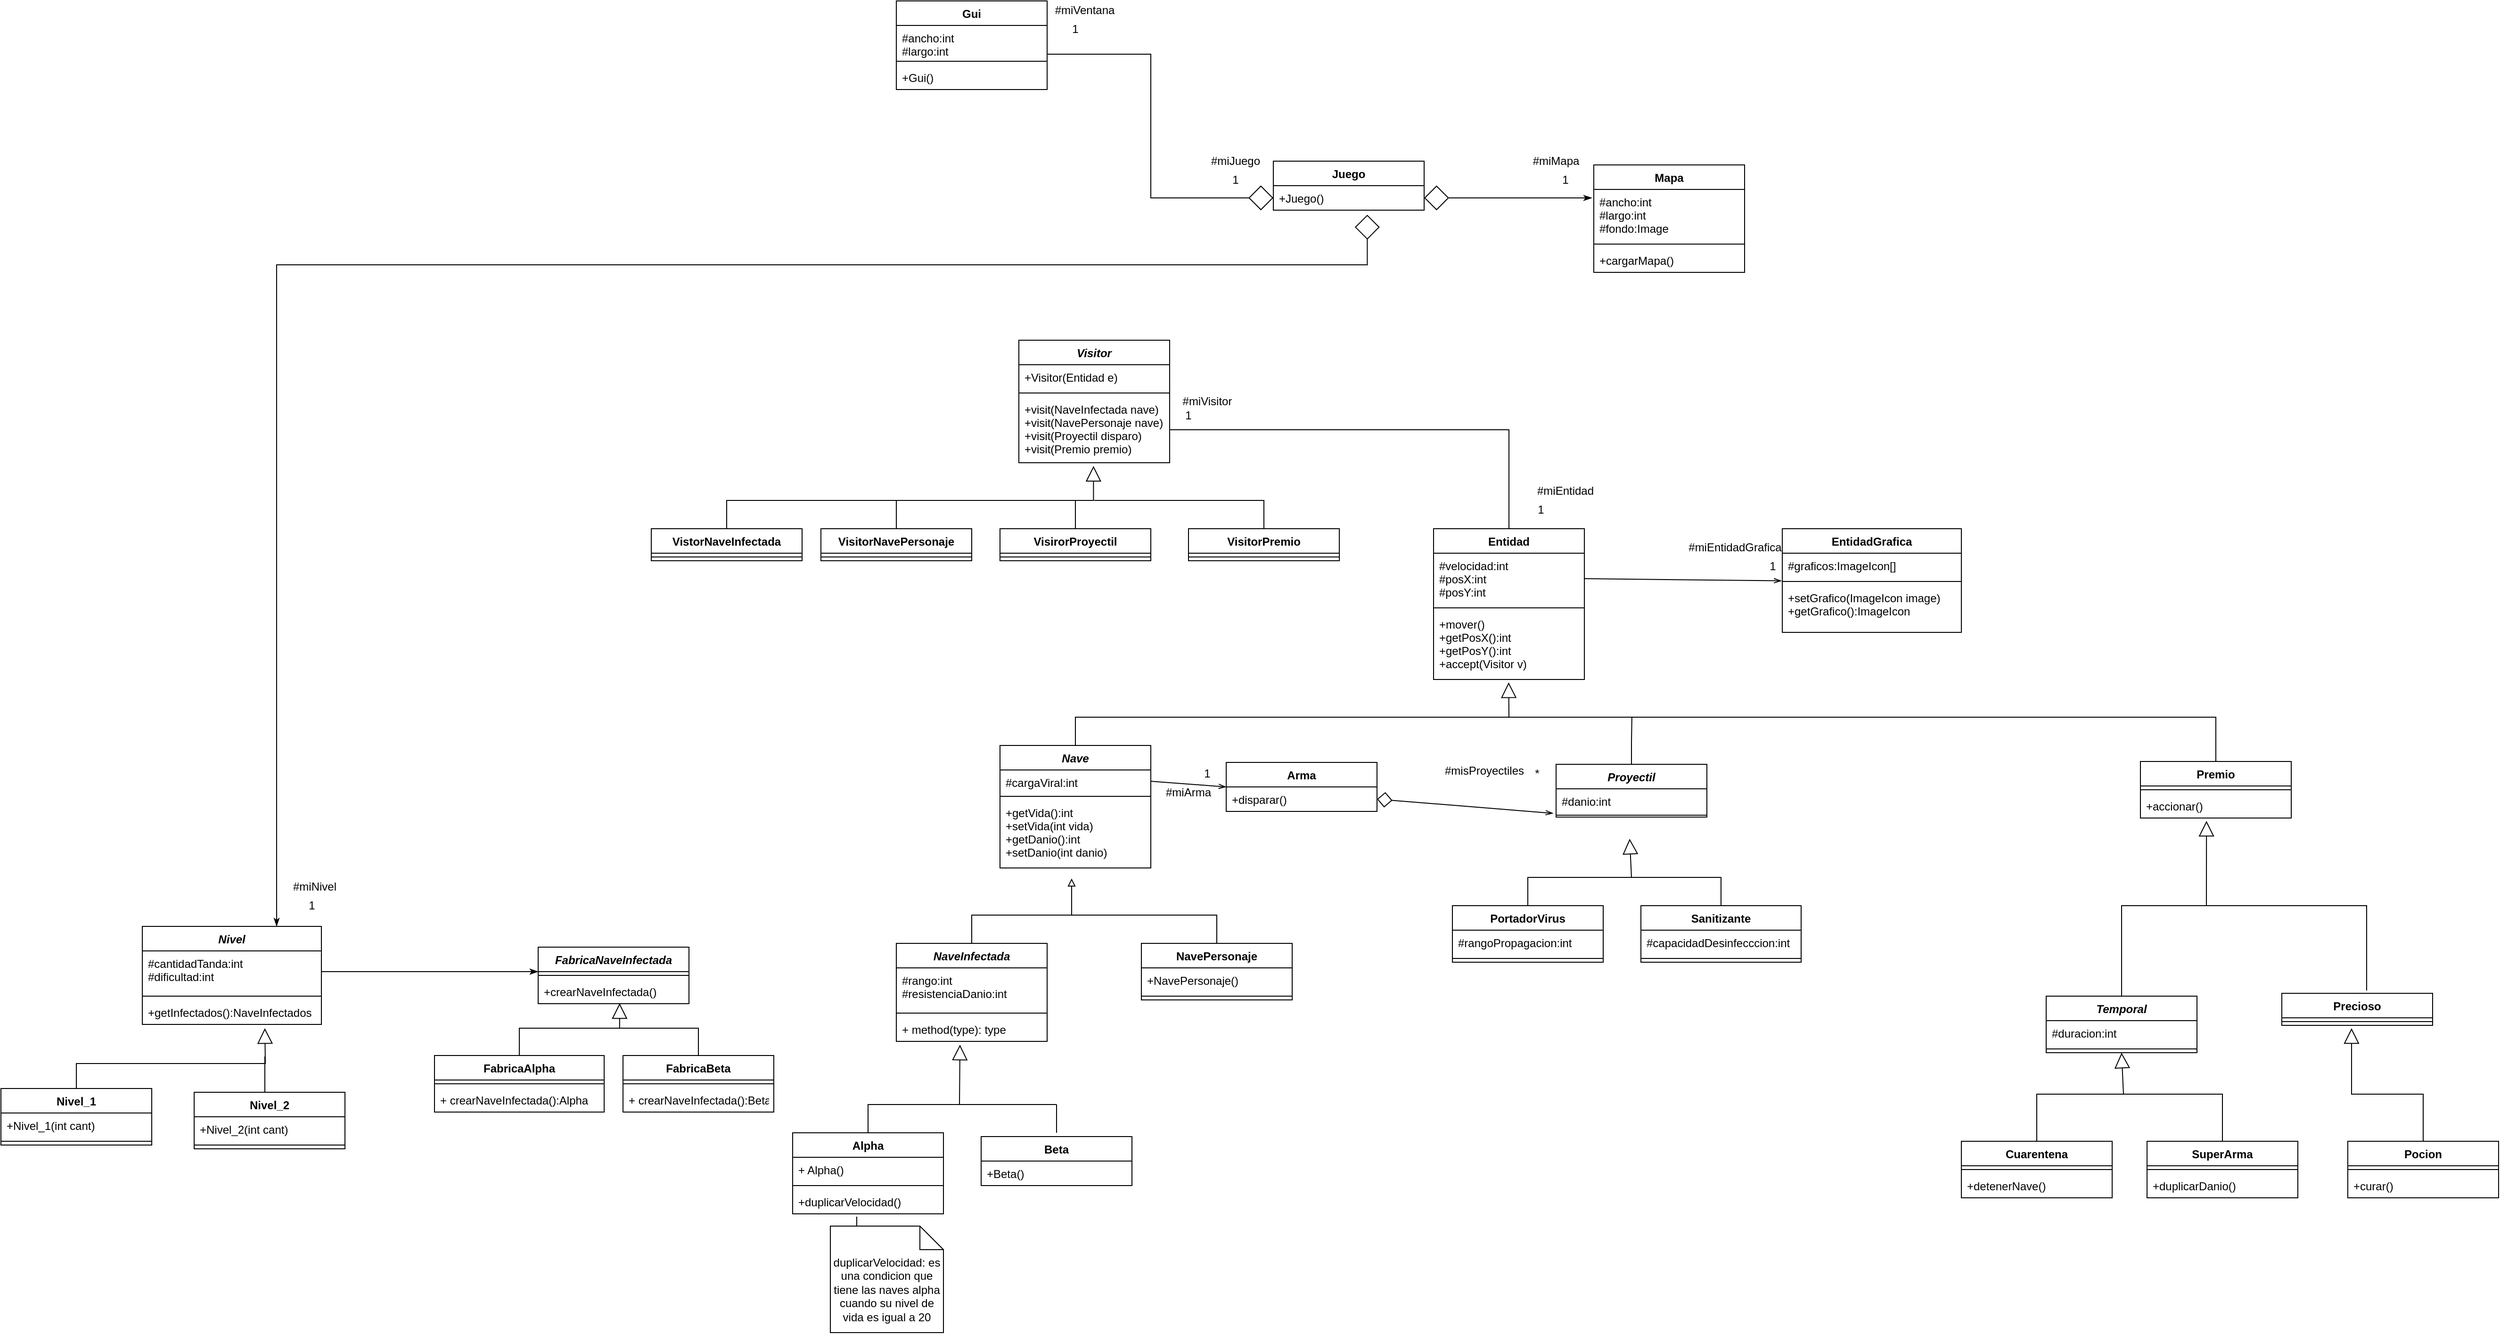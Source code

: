 <mxfile version="13.9.2" type="device"><diagram id="C5RBs43oDa-KdzZeNtuy" name="Page-1"><mxGraphModel dx="2791" dy="1829" grid="1" gridSize="10" guides="1" tooltips="1" connect="1" arrows="1" fold="1" page="1" pageScale="1" pageWidth="827" pageHeight="1169" math="0" shadow="0"><root><mxCell id="WIyWlLk6GJQsqaUBKTNV-0"/><mxCell id="WIyWlLk6GJQsqaUBKTNV-1" parent="WIyWlLk6GJQsqaUBKTNV-0"/><mxCell id="vrZAYbkZ-h7YE_ZRuM2D-54" style="edgeStyle=none;rounded=0;orthogonalLoop=1;jettySize=auto;html=1;exitX=0.5;exitY=0;exitDx=0;exitDy=0;entryX=0.422;entryY=1.135;entryDx=0;entryDy=0;entryPerimeter=0;startArrow=none;startFill=0;endArrow=block;endFill=0;endSize=14;" parent="WIyWlLk6GJQsqaUBKTNV-1" source="vrZAYbkZ-h7YE_ZRuM2D-0" target="vrZAYbkZ-h7YE_ZRuM2D-19" edge="1"><mxGeometry relative="1" as="geometry"><mxPoint x="-124" y="517.002" as="targetPoint"/><Array as="points"><mxPoint x="-220" y="531"/><mxPoint x="-20" y="531"/><mxPoint x="-123" y="531"/></Array></mxGeometry></mxCell><mxCell id="vrZAYbkZ-h7YE_ZRuM2D-0" value="Alpha" style="swimlane;fontStyle=1;align=center;verticalAlign=top;childLayout=stackLayout;horizontal=1;startSize=26;horizontalStack=0;resizeParent=1;resizeParentMax=0;resizeLast=0;collapsible=1;marginBottom=0;" parent="WIyWlLk6GJQsqaUBKTNV-1" vertex="1"><mxGeometry x="-300" y="561" width="160" height="86" as="geometry"/></mxCell><mxCell id="-q3Nb7MG7wlZvP0WR283-77" value="+ Alpha()" style="text;strokeColor=none;fillColor=none;align=left;verticalAlign=top;spacingLeft=4;spacingRight=4;overflow=hidden;rotatable=0;points=[[0,0.5],[1,0.5]];portConstraint=eastwest;" vertex="1" parent="vrZAYbkZ-h7YE_ZRuM2D-0"><mxGeometry y="26" width="160" height="26" as="geometry"/></mxCell><mxCell id="-q3Nb7MG7wlZvP0WR283-78" value="" style="line;strokeWidth=1;fillColor=none;align=left;verticalAlign=middle;spacingTop=-1;spacingLeft=3;spacingRight=3;rotatable=0;labelPosition=right;points=[];portConstraint=eastwest;" vertex="1" parent="vrZAYbkZ-h7YE_ZRuM2D-0"><mxGeometry y="52" width="160" height="8" as="geometry"/></mxCell><mxCell id="vrZAYbkZ-h7YE_ZRuM2D-3" value="+duplicarVelocidad()" style="text;strokeColor=none;fillColor=none;align=left;verticalAlign=top;spacingLeft=4;spacingRight=4;overflow=hidden;rotatable=0;points=[[0,0.5],[1,0.5]];portConstraint=eastwest;" parent="vrZAYbkZ-h7YE_ZRuM2D-0" vertex="1"><mxGeometry y="60" width="160" height="26" as="geometry"/></mxCell><mxCell id="vrZAYbkZ-h7YE_ZRuM2D-55" style="edgeStyle=none;rounded=0;orthogonalLoop=1;jettySize=auto;html=1;exitX=0.5;exitY=0;exitDx=0;exitDy=0;startArrow=none;startFill=0;endArrow=none;endFill=0;" parent="WIyWlLk6GJQsqaUBKTNV-1" edge="1"><mxGeometry relative="1" as="geometry"><mxPoint x="-20" y="531" as="targetPoint"/><mxPoint x="-20" y="561" as="sourcePoint"/></mxGeometry></mxCell><mxCell id="vrZAYbkZ-h7YE_ZRuM2D-4" value="Beta" style="swimlane;fontStyle=1;align=center;verticalAlign=top;childLayout=stackLayout;horizontal=1;startSize=26;horizontalStack=0;resizeParent=1;resizeParentMax=0;resizeLast=0;collapsible=1;marginBottom=0;" parent="WIyWlLk6GJQsqaUBKTNV-1" vertex="1"><mxGeometry x="-100" y="565.01" width="160" height="52" as="geometry"/></mxCell><mxCell id="-q3Nb7MG7wlZvP0WR283-89" value="+Beta()" style="text;strokeColor=none;fillColor=none;align=left;verticalAlign=top;spacingLeft=4;spacingRight=4;overflow=hidden;rotatable=0;points=[[0,0.5],[1,0.5]];portConstraint=eastwest;" vertex="1" parent="vrZAYbkZ-h7YE_ZRuM2D-4"><mxGeometry y="26" width="160" height="26" as="geometry"/></mxCell><mxCell id="vrZAYbkZ-h7YE_ZRuM2D-8" value="Entidad" style="swimlane;fontStyle=1;align=center;verticalAlign=top;childLayout=stackLayout;horizontal=1;startSize=26;horizontalStack=0;resizeParent=1;resizeParentMax=0;resizeLast=0;collapsible=1;marginBottom=0;" parent="WIyWlLk6GJQsqaUBKTNV-1" vertex="1"><mxGeometry x="380" y="-80" width="160" height="160" as="geometry"/></mxCell><mxCell id="vrZAYbkZ-h7YE_ZRuM2D-9" value="#velocidad:int&#10;#posX:int&#10;#posY:int" style="text;strokeColor=none;fillColor=none;align=left;verticalAlign=top;spacingLeft=4;spacingRight=4;overflow=hidden;rotatable=0;points=[[0,0.5],[1,0.5]];portConstraint=eastwest;" parent="vrZAYbkZ-h7YE_ZRuM2D-8" vertex="1"><mxGeometry y="26" width="160" height="54" as="geometry"/></mxCell><mxCell id="vrZAYbkZ-h7YE_ZRuM2D-10" value="" style="line;strokeWidth=1;fillColor=none;align=left;verticalAlign=middle;spacingTop=-1;spacingLeft=3;spacingRight=3;rotatable=0;labelPosition=right;points=[];portConstraint=eastwest;" parent="vrZAYbkZ-h7YE_ZRuM2D-8" vertex="1"><mxGeometry y="80" width="160" height="8" as="geometry"/></mxCell><mxCell id="vrZAYbkZ-h7YE_ZRuM2D-11" value="+mover()&#10;+getPosX():int&#10;+getPosY():int&#10;+accept(Visitor v)" style="text;strokeColor=none;fillColor=none;align=left;verticalAlign=top;spacingLeft=4;spacingRight=4;overflow=hidden;rotatable=0;points=[[0,0.5],[1,0.5]];portConstraint=eastwest;" parent="vrZAYbkZ-h7YE_ZRuM2D-8" vertex="1"><mxGeometry y="88" width="160" height="72" as="geometry"/></mxCell><mxCell id="vrZAYbkZ-h7YE_ZRuM2D-53" style="edgeStyle=none;rounded=0;orthogonalLoop=1;jettySize=auto;html=1;exitX=0.5;exitY=0;exitDx=0;exitDy=0;startArrow=none;startFill=0;endArrow=none;endFill=0;" parent="WIyWlLk6GJQsqaUBKTNV-1" source="vrZAYbkZ-h7YE_ZRuM2D-12" edge="1"><mxGeometry relative="1" as="geometry"><mxPoint x="-10" y="330" as="targetPoint"/><Array as="points"><mxPoint x="150" y="330"/></Array></mxGeometry></mxCell><mxCell id="vrZAYbkZ-h7YE_ZRuM2D-12" value="NavePersonaje" style="swimlane;fontStyle=1;align=center;verticalAlign=top;childLayout=stackLayout;horizontal=1;startSize=26;horizontalStack=0;resizeParent=1;resizeParentMax=0;resizeLast=0;collapsible=1;marginBottom=0;" parent="WIyWlLk6GJQsqaUBKTNV-1" vertex="1"><mxGeometry x="70" y="360" width="160" height="60" as="geometry"/></mxCell><mxCell id="vrZAYbkZ-h7YE_ZRuM2D-13" value="+NavePersonaje()" style="text;strokeColor=none;fillColor=none;align=left;verticalAlign=top;spacingLeft=4;spacingRight=4;overflow=hidden;rotatable=0;points=[[0,0.5],[1,0.5]];portConstraint=eastwest;" parent="vrZAYbkZ-h7YE_ZRuM2D-12" vertex="1"><mxGeometry y="26" width="160" height="26" as="geometry"/></mxCell><mxCell id="vrZAYbkZ-h7YE_ZRuM2D-14" value="" style="line;strokeWidth=1;fillColor=none;align=left;verticalAlign=middle;spacingTop=-1;spacingLeft=3;spacingRight=3;rotatable=0;labelPosition=right;points=[];portConstraint=eastwest;" parent="vrZAYbkZ-h7YE_ZRuM2D-12" vertex="1"><mxGeometry y="52" width="160" height="8" as="geometry"/></mxCell><mxCell id="vrZAYbkZ-h7YE_ZRuM2D-52" style="edgeStyle=none;rounded=0;orthogonalLoop=1;jettySize=auto;html=1;exitX=0.5;exitY=0;exitDx=0;exitDy=0;entryX=0.475;entryY=1.154;entryDx=0;entryDy=0;entryPerimeter=0;startArrow=none;startFill=0;endArrow=block;endFill=0;" parent="WIyWlLk6GJQsqaUBKTNV-1" source="vrZAYbkZ-h7YE_ZRuM2D-16" target="vrZAYbkZ-h7YE_ZRuM2D-23" edge="1"><mxGeometry relative="1" as="geometry"><Array as="points"><mxPoint x="-110" y="330"/><mxPoint x="-4" y="330"/></Array></mxGeometry></mxCell><mxCell id="vrZAYbkZ-h7YE_ZRuM2D-16" value="NaveInfectada" style="swimlane;fontStyle=3;align=center;verticalAlign=top;childLayout=stackLayout;horizontal=1;startSize=26;horizontalStack=0;resizeParent=1;resizeParentMax=0;resizeLast=0;collapsible=1;marginBottom=0;" parent="WIyWlLk6GJQsqaUBKTNV-1" vertex="1"><mxGeometry x="-190" y="360" width="160" height="104" as="geometry"/></mxCell><mxCell id="vrZAYbkZ-h7YE_ZRuM2D-17" value="#rango:int&#10;#resistenciaDanio:int" style="text;strokeColor=none;fillColor=none;align=left;verticalAlign=top;spacingLeft=4;spacingRight=4;overflow=hidden;rotatable=0;points=[[0,0.5],[1,0.5]];portConstraint=eastwest;" parent="vrZAYbkZ-h7YE_ZRuM2D-16" vertex="1"><mxGeometry y="26" width="160" height="44" as="geometry"/></mxCell><mxCell id="vrZAYbkZ-h7YE_ZRuM2D-18" value="" style="line;strokeWidth=1;fillColor=none;align=left;verticalAlign=middle;spacingTop=-1;spacingLeft=3;spacingRight=3;rotatable=0;labelPosition=right;points=[];portConstraint=eastwest;" parent="vrZAYbkZ-h7YE_ZRuM2D-16" vertex="1"><mxGeometry y="70" width="160" height="8" as="geometry"/></mxCell><mxCell id="vrZAYbkZ-h7YE_ZRuM2D-19" value="+ method(type): type" style="text;strokeColor=none;fillColor=none;align=left;verticalAlign=top;spacingLeft=4;spacingRight=4;overflow=hidden;rotatable=0;points=[[0,0.5],[1,0.5]];portConstraint=eastwest;" parent="vrZAYbkZ-h7YE_ZRuM2D-16" vertex="1"><mxGeometry y="78" width="160" height="26" as="geometry"/></mxCell><mxCell id="vrZAYbkZ-h7YE_ZRuM2D-51" style="edgeStyle=none;rounded=0;orthogonalLoop=1;jettySize=auto;html=1;exitX=0.5;exitY=0;exitDx=0;exitDy=0;startArrow=none;startFill=0;endArrow=none;endFill=0;" parent="WIyWlLk6GJQsqaUBKTNV-1" source="vrZAYbkZ-h7YE_ZRuM2D-20" edge="1"><mxGeometry relative="1" as="geometry"><mxPoint x="460" y="120" as="targetPoint"/><Array as="points"><mxPoint y="120"/><mxPoint x="160" y="120"/></Array></mxGeometry></mxCell><mxCell id="vrZAYbkZ-h7YE_ZRuM2D-20" value="Nave" style="swimlane;fontStyle=3;align=center;verticalAlign=top;childLayout=stackLayout;horizontal=1;startSize=26;horizontalStack=0;resizeParent=1;resizeParentMax=0;resizeLast=0;collapsible=1;marginBottom=0;" parent="WIyWlLk6GJQsqaUBKTNV-1" vertex="1"><mxGeometry x="-80" y="150" width="160" height="130" as="geometry"/></mxCell><mxCell id="vrZAYbkZ-h7YE_ZRuM2D-21" value="#cargaViral:int" style="text;strokeColor=none;fillColor=none;align=left;verticalAlign=top;spacingLeft=4;spacingRight=4;overflow=hidden;rotatable=0;points=[[0,0.5],[1,0.5]];portConstraint=eastwest;" parent="vrZAYbkZ-h7YE_ZRuM2D-20" vertex="1"><mxGeometry y="26" width="160" height="24" as="geometry"/></mxCell><mxCell id="vrZAYbkZ-h7YE_ZRuM2D-22" value="" style="line;strokeWidth=1;fillColor=none;align=left;verticalAlign=middle;spacingTop=-1;spacingLeft=3;spacingRight=3;rotatable=0;labelPosition=right;points=[];portConstraint=eastwest;" parent="vrZAYbkZ-h7YE_ZRuM2D-20" vertex="1"><mxGeometry y="50" width="160" height="8" as="geometry"/></mxCell><mxCell id="vrZAYbkZ-h7YE_ZRuM2D-23" value="+getVida():int&#10;+setVida(int vida)&#10;+getDanio():int&#10;+setDanio(int danio)" style="text;strokeColor=none;fillColor=none;align=left;verticalAlign=top;spacingLeft=4;spacingRight=4;overflow=hidden;rotatable=0;points=[[0,0.5],[1,0.5]];portConstraint=eastwest;" parent="vrZAYbkZ-h7YE_ZRuM2D-20" vertex="1"><mxGeometry y="58" width="160" height="72" as="geometry"/></mxCell><mxCell id="-q3Nb7MG7wlZvP0WR283-88" style="edgeStyle=orthogonalEdgeStyle;rounded=0;orthogonalLoop=1;jettySize=auto;html=1;exitX=0.5;exitY=0;exitDx=0;exitDy=0;startArrow=none;startFill=0;startSize=24;endArrow=none;endFill=0;endSize=6;" edge="1" parent="WIyWlLk6GJQsqaUBKTNV-1" source="vrZAYbkZ-h7YE_ZRuM2D-28"><mxGeometry relative="1" as="geometry"><mxPoint x="590.429" y="120" as="targetPoint"/></mxGeometry></mxCell><mxCell id="vrZAYbkZ-h7YE_ZRuM2D-28" value="Proyectil" style="swimlane;fontStyle=3;align=center;verticalAlign=top;childLayout=stackLayout;horizontal=1;startSize=26;horizontalStack=0;resizeParent=1;resizeParentMax=0;resizeLast=0;collapsible=1;marginBottom=0;" parent="WIyWlLk6GJQsqaUBKTNV-1" vertex="1"><mxGeometry x="510" y="170" width="160" height="56" as="geometry"/></mxCell><mxCell id="-q3Nb7MG7wlZvP0WR283-51" value="#danio:int" style="text;strokeColor=none;fillColor=none;align=left;verticalAlign=top;spacingLeft=4;spacingRight=4;overflow=hidden;rotatable=0;points=[[0,0.5],[1,0.5]];portConstraint=eastwest;" vertex="1" parent="vrZAYbkZ-h7YE_ZRuM2D-28"><mxGeometry y="26" width="160" height="26" as="geometry"/></mxCell><mxCell id="vrZAYbkZ-h7YE_ZRuM2D-30" value="" style="line;strokeWidth=1;fillColor=none;align=left;verticalAlign=middle;spacingTop=-1;spacingLeft=3;spacingRight=3;rotatable=0;labelPosition=right;points=[];portConstraint=eastwest;" parent="vrZAYbkZ-h7YE_ZRuM2D-28" vertex="1"><mxGeometry y="52" width="160" height="4" as="geometry"/></mxCell><mxCell id="vrZAYbkZ-h7YE_ZRuM2D-49" style="edgeStyle=none;rounded=0;orthogonalLoop=1;jettySize=auto;html=1;exitX=0.5;exitY=0;exitDx=0;exitDy=0;startArrow=none;startFill=0;endArrow=block;endFill=0;endSize=14;entryX=0.498;entryY=1.042;entryDx=0;entryDy=0;entryPerimeter=0;" parent="WIyWlLk6GJQsqaUBKTNV-1" source="vrZAYbkZ-h7YE_ZRuM2D-33" target="vrZAYbkZ-h7YE_ZRuM2D-11" edge="1"><mxGeometry relative="1" as="geometry"><mxPoint x="414" y="90" as="targetPoint"/><Array as="points"><mxPoint x="1210" y="120"/><mxPoint x="900" y="120"/><mxPoint x="810" y="120"/><mxPoint x="680" y="120"/><mxPoint x="460" y="120"/></Array></mxGeometry></mxCell><mxCell id="vrZAYbkZ-h7YE_ZRuM2D-33" value="Premio" style="swimlane;fontStyle=1;align=center;verticalAlign=top;childLayout=stackLayout;horizontal=1;startSize=26;horizontalStack=0;resizeParent=1;resizeParentMax=0;resizeLast=0;collapsible=1;marginBottom=0;" parent="WIyWlLk6GJQsqaUBKTNV-1" vertex="1"><mxGeometry x="1130" y="167" width="160" height="60" as="geometry"/></mxCell><mxCell id="vrZAYbkZ-h7YE_ZRuM2D-35" value="" style="line;strokeWidth=1;fillColor=none;align=left;verticalAlign=middle;spacingTop=-1;spacingLeft=3;spacingRight=3;rotatable=0;labelPosition=right;points=[];portConstraint=eastwest;" parent="vrZAYbkZ-h7YE_ZRuM2D-33" vertex="1"><mxGeometry y="26" width="160" height="8" as="geometry"/></mxCell><mxCell id="vrZAYbkZ-h7YE_ZRuM2D-36" value="+accionar()" style="text;strokeColor=none;fillColor=none;align=left;verticalAlign=top;spacingLeft=4;spacingRight=4;overflow=hidden;rotatable=0;points=[[0,0.5],[1,0.5]];portConstraint=eastwest;" parent="vrZAYbkZ-h7YE_ZRuM2D-33" vertex="1"><mxGeometry y="34" width="160" height="26" as="geometry"/></mxCell><mxCell id="vrZAYbkZ-h7YE_ZRuM2D-48" style="edgeStyle=none;rounded=0;orthogonalLoop=1;jettySize=auto;html=1;exitX=0.5;exitY=0;exitDx=0;exitDy=0;startArrow=none;startFill=0;endArrow=none;endFill=0;" parent="WIyWlLk6GJQsqaUBKTNV-1" source="vrZAYbkZ-h7YE_ZRuM2D-37" edge="1"><mxGeometry relative="1" as="geometry"><mxPoint x="1240" y="320" as="targetPoint"/><Array as="points"><mxPoint x="1110" y="320"/></Array></mxGeometry></mxCell><mxCell id="vrZAYbkZ-h7YE_ZRuM2D-37" value="Temporal" style="swimlane;fontStyle=3;align=center;verticalAlign=top;childLayout=stackLayout;horizontal=1;startSize=26;horizontalStack=0;resizeParent=1;resizeParentMax=0;resizeLast=0;collapsible=1;marginBottom=0;" parent="WIyWlLk6GJQsqaUBKTNV-1" vertex="1"><mxGeometry x="1030" y="416" width="160" height="60" as="geometry"/></mxCell><mxCell id="-q3Nb7MG7wlZvP0WR283-82" value="#duracion:int" style="text;strokeColor=none;fillColor=none;align=left;verticalAlign=top;spacingLeft=4;spacingRight=4;overflow=hidden;rotatable=0;points=[[0,0.5],[1,0.5]];portConstraint=eastwest;" vertex="1" parent="vrZAYbkZ-h7YE_ZRuM2D-37"><mxGeometry y="26" width="160" height="26" as="geometry"/></mxCell><mxCell id="vrZAYbkZ-h7YE_ZRuM2D-39" value="" style="line;strokeWidth=1;fillColor=none;align=left;verticalAlign=middle;spacingTop=-1;spacingLeft=3;spacingRight=3;rotatable=0;labelPosition=right;points=[];portConstraint=eastwest;" parent="vrZAYbkZ-h7YE_ZRuM2D-37" vertex="1"><mxGeometry y="52" width="160" height="8" as="geometry"/></mxCell><mxCell id="vrZAYbkZ-h7YE_ZRuM2D-47" style="edgeStyle=none;rounded=0;orthogonalLoop=1;jettySize=auto;html=1;entryX=0.438;entryY=1.115;entryDx=0;entryDy=0;entryPerimeter=0;startArrow=none;startFill=0;endArrow=block;endFill=0;endSize=14;" parent="WIyWlLk6GJQsqaUBKTNV-1" target="vrZAYbkZ-h7YE_ZRuM2D-36" edge="1"><mxGeometry relative="1" as="geometry"><mxPoint x="1370" y="410" as="sourcePoint"/><Array as="points"><mxPoint x="1370" y="320"/><mxPoint x="1230" y="320"/><mxPoint x="1200" y="320"/></Array></mxGeometry></mxCell><mxCell id="vrZAYbkZ-h7YE_ZRuM2D-41" value="Precioso" style="swimlane;fontStyle=1;align=center;verticalAlign=top;childLayout=stackLayout;horizontal=1;startSize=26;horizontalStack=0;resizeParent=1;resizeParentMax=0;resizeLast=0;collapsible=1;marginBottom=0;" parent="WIyWlLk6GJQsqaUBKTNV-1" vertex="1"><mxGeometry x="1280" y="413" width="160" height="34" as="geometry"/></mxCell><mxCell id="vrZAYbkZ-h7YE_ZRuM2D-43" value="" style="line;strokeWidth=1;fillColor=none;align=left;verticalAlign=middle;spacingTop=-1;spacingLeft=3;spacingRight=3;rotatable=0;labelPosition=right;points=[];portConstraint=eastwest;" parent="vrZAYbkZ-h7YE_ZRuM2D-41" vertex="1"><mxGeometry y="26" width="160" height="8" as="geometry"/></mxCell><mxCell id="vrZAYbkZ-h7YE_ZRuM2D-56" value="Arma" style="swimlane;fontStyle=1;align=center;verticalAlign=top;childLayout=stackLayout;horizontal=1;startSize=26;horizontalStack=0;resizeParent=1;resizeParentMax=0;resizeLast=0;collapsible=1;marginBottom=0;" parent="WIyWlLk6GJQsqaUBKTNV-1" vertex="1"><mxGeometry x="160" y="168" width="160" height="52" as="geometry"/></mxCell><mxCell id="vrZAYbkZ-h7YE_ZRuM2D-59" value="+disparar()" style="text;strokeColor=none;fillColor=none;align=left;verticalAlign=top;spacingLeft=4;spacingRight=4;overflow=hidden;rotatable=0;points=[[0,0.5],[1,0.5]];portConstraint=eastwest;" parent="vrZAYbkZ-h7YE_ZRuM2D-56" vertex="1"><mxGeometry y="26" width="160" height="26" as="geometry"/></mxCell><mxCell id="vrZAYbkZ-h7YE_ZRuM2D-71" style="edgeStyle=none;rounded=0;orthogonalLoop=1;jettySize=auto;html=1;exitX=0.5;exitY=0;exitDx=0;exitDy=0;startArrow=none;startFill=0;endArrow=block;endFill=0;endSize=14;entryX=0.488;entryY=1.15;entryDx=0;entryDy=0;entryPerimeter=0;" parent="WIyWlLk6GJQsqaUBKTNV-1" source="vrZAYbkZ-h7YE_ZRuM2D-63" edge="1"><mxGeometry relative="1" as="geometry"><mxPoint x="588.08" y="249" as="targetPoint"/><Array as="points"><mxPoint x="480" y="290"/><mxPoint x="590" y="290"/></Array></mxGeometry></mxCell><mxCell id="vrZAYbkZ-h7YE_ZRuM2D-63" value="PortadorVirus" style="swimlane;fontStyle=1;align=center;verticalAlign=top;childLayout=stackLayout;horizontal=1;startSize=26;horizontalStack=0;resizeParent=1;resizeParentMax=0;resizeLast=0;collapsible=1;marginBottom=0;" parent="WIyWlLk6GJQsqaUBKTNV-1" vertex="1"><mxGeometry x="400" y="320" width="160" height="60" as="geometry"/></mxCell><mxCell id="vrZAYbkZ-h7YE_ZRuM2D-64" value="#rangoPropagacion:int&#10;" style="text;strokeColor=none;fillColor=none;align=left;verticalAlign=top;spacingLeft=4;spacingRight=4;overflow=hidden;rotatable=0;points=[[0,0.5],[1,0.5]];portConstraint=eastwest;" parent="vrZAYbkZ-h7YE_ZRuM2D-63" vertex="1"><mxGeometry y="26" width="160" height="26" as="geometry"/></mxCell><mxCell id="vrZAYbkZ-h7YE_ZRuM2D-65" value="" style="line;strokeWidth=1;fillColor=none;align=left;verticalAlign=middle;spacingTop=-1;spacingLeft=3;spacingRight=3;rotatable=0;labelPosition=right;points=[];portConstraint=eastwest;" parent="vrZAYbkZ-h7YE_ZRuM2D-63" vertex="1"><mxGeometry y="52" width="160" height="8" as="geometry"/></mxCell><mxCell id="vrZAYbkZ-h7YE_ZRuM2D-72" style="edgeStyle=none;rounded=0;orthogonalLoop=1;jettySize=auto;html=1;exitX=0.5;exitY=0;exitDx=0;exitDy=0;startArrow=none;startFill=0;endArrow=none;endFill=0;" parent="WIyWlLk6GJQsqaUBKTNV-1" source="vrZAYbkZ-h7YE_ZRuM2D-67" edge="1"><mxGeometry relative="1" as="geometry"><mxPoint x="500" y="290" as="targetPoint"/><Array as="points"><mxPoint x="685" y="290"/></Array></mxGeometry></mxCell><mxCell id="vrZAYbkZ-h7YE_ZRuM2D-67" value="Sanitizante" style="swimlane;fontStyle=1;align=center;verticalAlign=top;childLayout=stackLayout;horizontal=1;startSize=26;horizontalStack=0;resizeParent=1;resizeParentMax=0;resizeLast=0;collapsible=1;marginBottom=0;" parent="WIyWlLk6GJQsqaUBKTNV-1" vertex="1"><mxGeometry x="600" y="320" width="170" height="60" as="geometry"/></mxCell><mxCell id="vrZAYbkZ-h7YE_ZRuM2D-68" value="#capacidadDesinfecccion:int" style="text;strokeColor=none;fillColor=none;align=left;verticalAlign=top;spacingLeft=4;spacingRight=4;overflow=hidden;rotatable=0;points=[[0,0.5],[1,0.5]];portConstraint=eastwest;" parent="vrZAYbkZ-h7YE_ZRuM2D-67" vertex="1"><mxGeometry y="26" width="170" height="26" as="geometry"/></mxCell><mxCell id="vrZAYbkZ-h7YE_ZRuM2D-69" value="" style="line;strokeWidth=1;fillColor=none;align=left;verticalAlign=middle;spacingTop=-1;spacingLeft=3;spacingRight=3;rotatable=0;labelPosition=right;points=[];portConstraint=eastwest;" parent="vrZAYbkZ-h7YE_ZRuM2D-67" vertex="1"><mxGeometry y="52" width="170" height="8" as="geometry"/></mxCell><mxCell id="vrZAYbkZ-h7YE_ZRuM2D-73" value="Nivel" style="swimlane;fontStyle=3;align=center;verticalAlign=top;childLayout=stackLayout;horizontal=1;startSize=26;horizontalStack=0;resizeParent=1;resizeParentMax=0;resizeLast=0;collapsible=1;marginBottom=0;" parent="WIyWlLk6GJQsqaUBKTNV-1" vertex="1"><mxGeometry x="-990" y="342" width="190" height="104" as="geometry"/></mxCell><mxCell id="vrZAYbkZ-h7YE_ZRuM2D-74" value="#cantidadTanda:int&#10;#dificultad:int" style="text;strokeColor=none;fillColor=none;align=left;verticalAlign=top;spacingLeft=4;spacingRight=4;overflow=hidden;rotatable=0;points=[[0,0.5],[1,0.5]];portConstraint=eastwest;" parent="vrZAYbkZ-h7YE_ZRuM2D-73" vertex="1"><mxGeometry y="26" width="190" height="44" as="geometry"/></mxCell><mxCell id="vrZAYbkZ-h7YE_ZRuM2D-75" value="" style="line;strokeWidth=1;fillColor=none;align=left;verticalAlign=middle;spacingTop=-1;spacingLeft=3;spacingRight=3;rotatable=0;labelPosition=right;points=[];portConstraint=eastwest;" parent="vrZAYbkZ-h7YE_ZRuM2D-73" vertex="1"><mxGeometry y="70" width="190" height="8" as="geometry"/></mxCell><mxCell id="vrZAYbkZ-h7YE_ZRuM2D-76" value="+getInfectados():NaveInfectados" style="text;strokeColor=none;fillColor=none;align=left;verticalAlign=top;spacingLeft=4;spacingRight=4;overflow=hidden;rotatable=0;points=[[0,0.5],[1,0.5]];portConstraint=eastwest;" parent="vrZAYbkZ-h7YE_ZRuM2D-73" vertex="1"><mxGeometry y="78" width="190" height="26" as="geometry"/></mxCell><mxCell id="vrZAYbkZ-h7YE_ZRuM2D-79" style="edgeStyle=none;rounded=0;orthogonalLoop=1;jettySize=auto;html=1;exitX=1;exitY=0.5;exitDx=0;exitDy=0;entryX=0;entryY=0.5;entryDx=0;entryDy=0;startArrow=none;startFill=0;endArrow=openThin;endFill=0;" parent="WIyWlLk6GJQsqaUBKTNV-1" source="vrZAYbkZ-h7YE_ZRuM2D-21" target="vrZAYbkZ-h7YE_ZRuM2D-56" edge="1"><mxGeometry relative="1" as="geometry"/></mxCell><mxCell id="vrZAYbkZ-h7YE_ZRuM2D-80" style="edgeStyle=none;rounded=0;orthogonalLoop=1;jettySize=auto;html=1;exitX=1;exitY=0.5;exitDx=0;exitDy=0;entryX=-0.019;entryY=-0.2;entryDx=0;entryDy=0;entryPerimeter=0;startArrow=diamond;startFill=0;endArrow=openThin;endFill=0;endSize=6;startSize=14;" parent="WIyWlLk6GJQsqaUBKTNV-1" source="vrZAYbkZ-h7YE_ZRuM2D-59" edge="1"><mxGeometry relative="1" as="geometry"><mxPoint x="506.96" y="222" as="targetPoint"/></mxGeometry></mxCell><mxCell id="vrZAYbkZ-h7YE_ZRuM2D-83" value="EntidadGrafica" style="swimlane;fontStyle=1;align=center;verticalAlign=top;childLayout=stackLayout;horizontal=1;startSize=26;horizontalStack=0;resizeParent=1;resizeParentMax=0;resizeLast=0;collapsible=1;marginBottom=0;" parent="WIyWlLk6GJQsqaUBKTNV-1" vertex="1"><mxGeometry x="750" y="-80" width="190" height="110" as="geometry"/></mxCell><mxCell id="vrZAYbkZ-h7YE_ZRuM2D-84" value="#graficos:ImageIcon[]" style="text;strokeColor=none;fillColor=none;align=left;verticalAlign=top;spacingLeft=4;spacingRight=4;overflow=hidden;rotatable=0;points=[[0,0.5],[1,0.5]];portConstraint=eastwest;" parent="vrZAYbkZ-h7YE_ZRuM2D-83" vertex="1"><mxGeometry y="26" width="190" height="26" as="geometry"/></mxCell><mxCell id="vrZAYbkZ-h7YE_ZRuM2D-85" value="" style="line;strokeWidth=1;fillColor=none;align=left;verticalAlign=middle;spacingTop=-1;spacingLeft=3;spacingRight=3;rotatable=0;labelPosition=right;points=[];portConstraint=eastwest;" parent="vrZAYbkZ-h7YE_ZRuM2D-83" vertex="1"><mxGeometry y="52" width="190" height="8" as="geometry"/></mxCell><mxCell id="vrZAYbkZ-h7YE_ZRuM2D-86" value="+setGrafico(ImageIcon image)&#10;+getGrafico():ImageIcon" style="text;strokeColor=none;fillColor=none;align=left;verticalAlign=top;spacingLeft=4;spacingRight=4;overflow=hidden;rotatable=0;points=[[0,0.5],[1,0.5]];portConstraint=eastwest;" parent="vrZAYbkZ-h7YE_ZRuM2D-83" vertex="1"><mxGeometry y="60" width="190" height="50" as="geometry"/></mxCell><mxCell id="vrZAYbkZ-h7YE_ZRuM2D-87" style="edgeStyle=none;rounded=0;orthogonalLoop=1;jettySize=auto;html=1;exitX=1;exitY=0.5;exitDx=0;exitDy=0;startArrow=none;startFill=0;endArrow=openThin;endFill=0;entryX=-0.004;entryY=1.128;entryDx=0;entryDy=0;entryPerimeter=0;" parent="WIyWlLk6GJQsqaUBKTNV-1" source="vrZAYbkZ-h7YE_ZRuM2D-9" target="vrZAYbkZ-h7YE_ZRuM2D-84" edge="1"><mxGeometry relative="1" as="geometry"><mxPoint x="620" y="-17" as="targetPoint"/></mxGeometry></mxCell><mxCell id="vrZAYbkZ-h7YE_ZRuM2D-100" style="edgeStyle=none;rounded=0;orthogonalLoop=1;jettySize=auto;html=1;exitX=0.5;exitY=0;exitDx=0;exitDy=0;entryX=0.5;entryY=1;entryDx=0;entryDy=0;startArrow=none;startFill=0;endArrow=block;endFill=0;endSize=14;" parent="WIyWlLk6GJQsqaUBKTNV-1" source="vrZAYbkZ-h7YE_ZRuM2D-88" target="vrZAYbkZ-h7YE_ZRuM2D-37" edge="1"><mxGeometry relative="1" as="geometry"><mxPoint x="1111.6" y="437.716" as="targetPoint"/><Array as="points"><mxPoint x="1020" y="520"/><mxPoint x="1112" y="520"/></Array></mxGeometry></mxCell><mxCell id="vrZAYbkZ-h7YE_ZRuM2D-88" value="Cuarentena" style="swimlane;fontStyle=1;align=center;verticalAlign=top;childLayout=stackLayout;horizontal=1;startSize=26;horizontalStack=0;resizeParent=1;resizeParentMax=0;resizeLast=0;collapsible=1;marginBottom=0;" parent="WIyWlLk6GJQsqaUBKTNV-1" vertex="1"><mxGeometry x="940" y="570" width="160" height="60" as="geometry"/></mxCell><mxCell id="vrZAYbkZ-h7YE_ZRuM2D-90" value="" style="line;strokeWidth=1;fillColor=none;align=left;verticalAlign=middle;spacingTop=-1;spacingLeft=3;spacingRight=3;rotatable=0;labelPosition=right;points=[];portConstraint=eastwest;" parent="vrZAYbkZ-h7YE_ZRuM2D-88" vertex="1"><mxGeometry y="26" width="160" height="8" as="geometry"/></mxCell><mxCell id="-q3Nb7MG7wlZvP0WR283-79" value="+detenerNave()" style="text;strokeColor=none;fillColor=none;align=left;verticalAlign=top;spacingLeft=4;spacingRight=4;overflow=hidden;rotatable=0;points=[[0,0.5],[1,0.5]];portConstraint=eastwest;" vertex="1" parent="vrZAYbkZ-h7YE_ZRuM2D-88"><mxGeometry y="34" width="160" height="26" as="geometry"/></mxCell><mxCell id="vrZAYbkZ-h7YE_ZRuM2D-101" style="edgeStyle=none;rounded=0;orthogonalLoop=1;jettySize=auto;html=1;exitX=0.5;exitY=0;exitDx=0;exitDy=0;startArrow=none;startFill=0;endArrow=none;endFill=0;" parent="WIyWlLk6GJQsqaUBKTNV-1" source="vrZAYbkZ-h7YE_ZRuM2D-92" edge="1"><mxGeometry relative="1" as="geometry"><mxPoint x="1110" y="520" as="targetPoint"/><Array as="points"><mxPoint x="1217" y="520"/></Array></mxGeometry></mxCell><mxCell id="vrZAYbkZ-h7YE_ZRuM2D-92" value="SuperArma" style="swimlane;fontStyle=1;align=center;verticalAlign=top;childLayout=stackLayout;horizontal=1;startSize=26;horizontalStack=0;resizeParent=1;resizeParentMax=0;resizeLast=0;collapsible=1;marginBottom=0;" parent="WIyWlLk6GJQsqaUBKTNV-1" vertex="1"><mxGeometry x="1137" y="570" width="160" height="60" as="geometry"/></mxCell><mxCell id="vrZAYbkZ-h7YE_ZRuM2D-94" value="" style="line;strokeWidth=1;fillColor=none;align=left;verticalAlign=middle;spacingTop=-1;spacingLeft=3;spacingRight=3;rotatable=0;labelPosition=right;points=[];portConstraint=eastwest;" parent="vrZAYbkZ-h7YE_ZRuM2D-92" vertex="1"><mxGeometry y="26" width="160" height="8" as="geometry"/></mxCell><mxCell id="-q3Nb7MG7wlZvP0WR283-81" value="+duplicarDanio()" style="text;strokeColor=none;fillColor=none;align=left;verticalAlign=top;spacingLeft=4;spacingRight=4;overflow=hidden;rotatable=0;points=[[0,0.5],[1,0.5]];portConstraint=eastwest;" vertex="1" parent="vrZAYbkZ-h7YE_ZRuM2D-92"><mxGeometry y="34" width="160" height="26" as="geometry"/></mxCell><mxCell id="vrZAYbkZ-h7YE_ZRuM2D-102" style="edgeStyle=none;rounded=0;orthogonalLoop=1;jettySize=auto;html=1;exitX=0.5;exitY=0;exitDx=0;exitDy=0;startArrow=none;startFill=0;endArrow=block;endFill=0;endSize=14;" parent="WIyWlLk6GJQsqaUBKTNV-1" source="vrZAYbkZ-h7YE_ZRuM2D-96" edge="1"><mxGeometry relative="1" as="geometry"><mxPoint x="1354" y="450" as="targetPoint"/><Array as="points"><mxPoint x="1430" y="520"/><mxPoint x="1354" y="520"/></Array></mxGeometry></mxCell><mxCell id="vrZAYbkZ-h7YE_ZRuM2D-96" value="Pocion" style="swimlane;fontStyle=1;align=center;verticalAlign=top;childLayout=stackLayout;horizontal=1;startSize=26;horizontalStack=0;resizeParent=1;resizeParentMax=0;resizeLast=0;collapsible=1;marginBottom=0;" parent="WIyWlLk6GJQsqaUBKTNV-1" vertex="1"><mxGeometry x="1350" y="570" width="160" height="60" as="geometry"/></mxCell><mxCell id="vrZAYbkZ-h7YE_ZRuM2D-98" value="" style="line;strokeWidth=1;fillColor=none;align=left;verticalAlign=middle;spacingTop=-1;spacingLeft=3;spacingRight=3;rotatable=0;labelPosition=right;points=[];portConstraint=eastwest;" parent="vrZAYbkZ-h7YE_ZRuM2D-96" vertex="1"><mxGeometry y="26" width="160" height="8" as="geometry"/></mxCell><mxCell id="-q3Nb7MG7wlZvP0WR283-80" value="+curar()" style="text;strokeColor=none;fillColor=none;align=left;verticalAlign=top;spacingLeft=4;spacingRight=4;overflow=hidden;rotatable=0;points=[[0,0.5],[1,0.5]];portConstraint=eastwest;" vertex="1" parent="vrZAYbkZ-h7YE_ZRuM2D-96"><mxGeometry y="34" width="160" height="26" as="geometry"/></mxCell><mxCell id="vrZAYbkZ-h7YE_ZRuM2D-114" value="1" style="text;html=1;strokeColor=none;fillColor=none;align=center;verticalAlign=middle;whiteSpace=wrap;rounded=0;" parent="WIyWlLk6GJQsqaUBKTNV-1" vertex="1"><mxGeometry x="720" y="-50" width="40" height="20" as="geometry"/></mxCell><mxCell id="vrZAYbkZ-h7YE_ZRuM2D-115" value="#miEntidadGrafica" style="text;html=1;strokeColor=none;fillColor=none;align=center;verticalAlign=middle;whiteSpace=wrap;rounded=0;" parent="WIyWlLk6GJQsqaUBKTNV-1" vertex="1"><mxGeometry x="680" y="-70" width="40" height="20" as="geometry"/></mxCell><mxCell id="vrZAYbkZ-h7YE_ZRuM2D-125" value="#miArma" style="text;html=1;strokeColor=none;fillColor=none;align=center;verticalAlign=middle;whiteSpace=wrap;rounded=0;" parent="WIyWlLk6GJQsqaUBKTNV-1" vertex="1"><mxGeometry x="100" y="190" width="40" height="20" as="geometry"/></mxCell><mxCell id="vrZAYbkZ-h7YE_ZRuM2D-126" value="1" style="text;html=1;strokeColor=none;fillColor=none;align=center;verticalAlign=middle;whiteSpace=wrap;rounded=0;" parent="WIyWlLk6GJQsqaUBKTNV-1" vertex="1"><mxGeometry x="120" y="170" width="40" height="20" as="geometry"/></mxCell><mxCell id="vrZAYbkZ-h7YE_ZRuM2D-127" value="*" style="text;html=1;strokeColor=none;fillColor=none;align=center;verticalAlign=middle;whiteSpace=wrap;rounded=0;" parent="WIyWlLk6GJQsqaUBKTNV-1" vertex="1"><mxGeometry x="470" y="170" width="40" height="20" as="geometry"/></mxCell><mxCell id="vrZAYbkZ-h7YE_ZRuM2D-128" value="#misProyectiles" style="text;html=1;strokeColor=none;fillColor=none;align=center;verticalAlign=middle;whiteSpace=wrap;rounded=0;" parent="WIyWlLk6GJQsqaUBKTNV-1" vertex="1"><mxGeometry x="414" y="167" width="40" height="20" as="geometry"/></mxCell><mxCell id="-q3Nb7MG7wlZvP0WR283-47" style="edgeStyle=orthogonalEdgeStyle;rounded=0;orthogonalLoop=1;jettySize=auto;html=1;exitX=0;exitY=0;exitDx=47.5;exitDy=0;exitPerimeter=0;entryX=0.425;entryY=1.115;entryDx=0;entryDy=0;entryPerimeter=0;endArrow=none;endFill=0;endSize=14;" edge="1" parent="WIyWlLk6GJQsqaUBKTNV-1" source="vrZAYbkZ-h7YE_ZRuM2D-136" target="vrZAYbkZ-h7YE_ZRuM2D-3"><mxGeometry relative="1" as="geometry"/></mxCell><mxCell id="vrZAYbkZ-h7YE_ZRuM2D-136" value="duplicarVelocidad: es una condicion que tiene las naves alpha cuando su nivel de vida es igual a 20" style="shape=note2;boundedLbl=1;whiteSpace=wrap;html=1;size=25;verticalAlign=top;align=center;" parent="WIyWlLk6GJQsqaUBKTNV-1" vertex="1"><mxGeometry x="-260" y="660" width="120" height="112.99" as="geometry"/></mxCell><mxCell id="-q3Nb7MG7wlZvP0WR283-0" value="Visitor" style="swimlane;fontStyle=3;align=center;verticalAlign=top;childLayout=stackLayout;horizontal=1;startSize=26;horizontalStack=0;resizeParent=1;resizeParentMax=0;resizeLast=0;collapsible=1;marginBottom=0;" vertex="1" parent="WIyWlLk6GJQsqaUBKTNV-1"><mxGeometry x="-60" y="-280" width="160" height="130" as="geometry"/></mxCell><mxCell id="-q3Nb7MG7wlZvP0WR283-8" value="+Visitor(Entidad e)" style="text;strokeColor=none;fillColor=none;align=left;verticalAlign=top;spacingLeft=4;spacingRight=4;overflow=hidden;rotatable=0;points=[[0,0.5],[1,0.5]];portConstraint=eastwest;" vertex="1" parent="-q3Nb7MG7wlZvP0WR283-0"><mxGeometry y="26" width="160" height="26" as="geometry"/></mxCell><mxCell id="-q3Nb7MG7wlZvP0WR283-2" value="" style="line;strokeWidth=1;fillColor=none;align=left;verticalAlign=middle;spacingTop=-1;spacingLeft=3;spacingRight=3;rotatable=0;labelPosition=right;points=[];portConstraint=eastwest;" vertex="1" parent="-q3Nb7MG7wlZvP0WR283-0"><mxGeometry y="52" width="160" height="8" as="geometry"/></mxCell><mxCell id="-q3Nb7MG7wlZvP0WR283-3" value="+visit(NaveInfectada nave)&#10;+visit(NavePersonaje nave)&#10;+visit(Proyectil disparo)&#10;+visit(Premio premio)" style="text;strokeColor=none;fillColor=none;align=left;verticalAlign=top;spacingLeft=4;spacingRight=4;overflow=hidden;rotatable=0;points=[[0,0.5],[1,0.5]];portConstraint=eastwest;" vertex="1" parent="-q3Nb7MG7wlZvP0WR283-0"><mxGeometry y="60" width="160" height="70" as="geometry"/></mxCell><mxCell id="-q3Nb7MG7wlZvP0WR283-5" style="edgeStyle=orthogonalEdgeStyle;rounded=0;orthogonalLoop=1;jettySize=auto;html=1;exitX=1;exitY=0.5;exitDx=0;exitDy=0;endArrow=none;endFill=0;" edge="1" parent="WIyWlLk6GJQsqaUBKTNV-1" source="-q3Nb7MG7wlZvP0WR283-3" target="vrZAYbkZ-h7YE_ZRuM2D-8"><mxGeometry relative="1" as="geometry"/></mxCell><mxCell id="-q3Nb7MG7wlZvP0WR283-6" value="1" style="text;html=1;strokeColor=none;fillColor=none;align=center;verticalAlign=middle;whiteSpace=wrap;rounded=0;" vertex="1" parent="WIyWlLk6GJQsqaUBKTNV-1"><mxGeometry x="474" y="-110" width="40" height="20" as="geometry"/></mxCell><mxCell id="-q3Nb7MG7wlZvP0WR283-7" value="#miEntidad" style="text;html=1;strokeColor=none;fillColor=none;align=center;verticalAlign=middle;whiteSpace=wrap;rounded=0;" vertex="1" parent="WIyWlLk6GJQsqaUBKTNV-1"><mxGeometry x="500" y="-130" width="40" height="20" as="geometry"/></mxCell><mxCell id="-q3Nb7MG7wlZvP0WR283-33" style="edgeStyle=orthogonalEdgeStyle;rounded=0;orthogonalLoop=1;jettySize=auto;html=1;exitX=0.5;exitY=0;exitDx=0;exitDy=0;endArrow=none;endFill=0;endSize=14;" edge="1" parent="WIyWlLk6GJQsqaUBKTNV-1" source="-q3Nb7MG7wlZvP0WR283-9"><mxGeometry relative="1" as="geometry"><mxPoint x="-190" y="-110" as="targetPoint"/></mxGeometry></mxCell><mxCell id="-q3Nb7MG7wlZvP0WR283-9" value="VisitorNavePersonaje" style="swimlane;fontStyle=1;align=center;verticalAlign=top;childLayout=stackLayout;horizontal=1;startSize=26;horizontalStack=0;resizeParent=1;resizeParentMax=0;resizeLast=0;collapsible=1;marginBottom=0;" vertex="1" parent="WIyWlLk6GJQsqaUBKTNV-1"><mxGeometry x="-270" y="-80" width="160" height="34" as="geometry"/></mxCell><mxCell id="-q3Nb7MG7wlZvP0WR283-11" value="" style="line;strokeWidth=1;fillColor=none;align=left;verticalAlign=middle;spacingTop=-1;spacingLeft=3;spacingRight=3;rotatable=0;labelPosition=right;points=[];portConstraint=eastwest;" vertex="1" parent="-q3Nb7MG7wlZvP0WR283-9"><mxGeometry y="26" width="160" height="8" as="geometry"/></mxCell><mxCell id="-q3Nb7MG7wlZvP0WR283-25" style="edgeStyle=orthogonalEdgeStyle;rounded=0;orthogonalLoop=1;jettySize=auto;html=1;exitX=0.5;exitY=0;exitDx=0;exitDy=0;endArrow=block;endFill=0;endSize=14;entryX=0.495;entryY=1.048;entryDx=0;entryDy=0;entryPerimeter=0;" edge="1" parent="WIyWlLk6GJQsqaUBKTNV-1" source="-q3Nb7MG7wlZvP0WR283-13" target="-q3Nb7MG7wlZvP0WR283-3"><mxGeometry relative="1" as="geometry"><mxPoint x="20" y="-140" as="targetPoint"/><Array as="points"><mxPoint x="-370" y="-110"/><mxPoint x="19" y="-110"/></Array></mxGeometry></mxCell><mxCell id="-q3Nb7MG7wlZvP0WR283-13" value="VistorNaveInfectada" style="swimlane;fontStyle=1;align=center;verticalAlign=top;childLayout=stackLayout;horizontal=1;startSize=26;horizontalStack=0;resizeParent=1;resizeParentMax=0;resizeLast=0;collapsible=1;marginBottom=0;" vertex="1" parent="WIyWlLk6GJQsqaUBKTNV-1"><mxGeometry x="-450" y="-80" width="160" height="34" as="geometry"/></mxCell><mxCell id="-q3Nb7MG7wlZvP0WR283-15" value="" style="line;strokeWidth=1;fillColor=none;align=left;verticalAlign=middle;spacingTop=-1;spacingLeft=3;spacingRight=3;rotatable=0;labelPosition=right;points=[];portConstraint=eastwest;" vertex="1" parent="-q3Nb7MG7wlZvP0WR283-13"><mxGeometry y="26" width="160" height="8" as="geometry"/></mxCell><mxCell id="-q3Nb7MG7wlZvP0WR283-34" style="edgeStyle=orthogonalEdgeStyle;rounded=0;orthogonalLoop=1;jettySize=auto;html=1;exitX=0.5;exitY=0;exitDx=0;exitDy=0;endArrow=none;endFill=0;endSize=14;" edge="1" parent="WIyWlLk6GJQsqaUBKTNV-1" source="-q3Nb7MG7wlZvP0WR283-17"><mxGeometry relative="1" as="geometry"><mxPoint x="20" y="-110" as="targetPoint"/><Array as="points"><mxPoint x="200" y="-110"/></Array></mxGeometry></mxCell><mxCell id="-q3Nb7MG7wlZvP0WR283-17" value="VisitorPremio" style="swimlane;fontStyle=1;align=center;verticalAlign=top;childLayout=stackLayout;horizontal=1;startSize=26;horizontalStack=0;resizeParent=1;resizeParentMax=0;resizeLast=0;collapsible=1;marginBottom=0;" vertex="1" parent="WIyWlLk6GJQsqaUBKTNV-1"><mxGeometry x="120" y="-80" width="160" height="34" as="geometry"/></mxCell><mxCell id="-q3Nb7MG7wlZvP0WR283-19" value="" style="line;strokeWidth=1;fillColor=none;align=left;verticalAlign=middle;spacingTop=-1;spacingLeft=3;spacingRight=3;rotatable=0;labelPosition=right;points=[];portConstraint=eastwest;" vertex="1" parent="-q3Nb7MG7wlZvP0WR283-17"><mxGeometry y="26" width="160" height="8" as="geometry"/></mxCell><mxCell id="-q3Nb7MG7wlZvP0WR283-32" style="edgeStyle=orthogonalEdgeStyle;rounded=0;orthogonalLoop=1;jettySize=auto;html=1;exitX=0.5;exitY=0;exitDx=0;exitDy=0;endArrow=none;endFill=0;endSize=14;" edge="1" parent="WIyWlLk6GJQsqaUBKTNV-1" source="-q3Nb7MG7wlZvP0WR283-21"><mxGeometry relative="1" as="geometry"><mxPoint y="-110" as="targetPoint"/></mxGeometry></mxCell><mxCell id="-q3Nb7MG7wlZvP0WR283-21" value="VisirorProyectil" style="swimlane;fontStyle=1;align=center;verticalAlign=top;childLayout=stackLayout;horizontal=1;startSize=26;horizontalStack=0;resizeParent=1;resizeParentMax=0;resizeLast=0;collapsible=1;marginBottom=0;" vertex="1" parent="WIyWlLk6GJQsqaUBKTNV-1"><mxGeometry x="-80" y="-80" width="160" height="34" as="geometry"/></mxCell><mxCell id="-q3Nb7MG7wlZvP0WR283-23" value="" style="line;strokeWidth=1;fillColor=none;align=left;verticalAlign=middle;spacingTop=-1;spacingLeft=3;spacingRight=3;rotatable=0;labelPosition=right;points=[];portConstraint=eastwest;" vertex="1" parent="-q3Nb7MG7wlZvP0WR283-21"><mxGeometry y="26" width="160" height="8" as="geometry"/></mxCell><mxCell id="-q3Nb7MG7wlZvP0WR283-35" value="1" style="text;html=1;strokeColor=none;fillColor=none;align=center;verticalAlign=middle;whiteSpace=wrap;rounded=0;" vertex="1" parent="WIyWlLk6GJQsqaUBKTNV-1"><mxGeometry x="100" y="-210" width="40" height="20" as="geometry"/></mxCell><mxCell id="-q3Nb7MG7wlZvP0WR283-36" value="#miVisitor" style="text;html=1;strokeColor=none;fillColor=none;align=center;verticalAlign=middle;whiteSpace=wrap;rounded=0;" vertex="1" parent="WIyWlLk6GJQsqaUBKTNV-1"><mxGeometry x="120" y="-225" width="40" height="20" as="geometry"/></mxCell><mxCell id="-q3Nb7MG7wlZvP0WR283-45" style="edgeStyle=orthogonalEdgeStyle;rounded=0;orthogonalLoop=1;jettySize=auto;html=1;exitX=0.5;exitY=0;exitDx=0;exitDy=0;endArrow=block;endFill=0;endSize=14;" edge="1" parent="WIyWlLk6GJQsqaUBKTNV-1" source="-q3Nb7MG7wlZvP0WR283-37"><mxGeometry relative="1" as="geometry"><mxPoint x="-860" y="450" as="targetPoint"/></mxGeometry></mxCell><mxCell id="-q3Nb7MG7wlZvP0WR283-37" value="Nivel_1" style="swimlane;fontStyle=1;align=center;verticalAlign=top;childLayout=stackLayout;horizontal=1;startSize=26;horizontalStack=0;resizeParent=1;resizeParentMax=0;resizeLast=0;collapsible=1;marginBottom=0;" vertex="1" parent="WIyWlLk6GJQsqaUBKTNV-1"><mxGeometry x="-1140" y="514" width="160" height="60" as="geometry"/></mxCell><mxCell id="-q3Nb7MG7wlZvP0WR283-38" value="+Nivel_1(int cant)" style="text;strokeColor=none;fillColor=none;align=left;verticalAlign=top;spacingLeft=4;spacingRight=4;overflow=hidden;rotatable=0;points=[[0,0.5],[1,0.5]];portConstraint=eastwest;" vertex="1" parent="-q3Nb7MG7wlZvP0WR283-37"><mxGeometry y="26" width="160" height="26" as="geometry"/></mxCell><mxCell id="-q3Nb7MG7wlZvP0WR283-39" value="" style="line;strokeWidth=1;fillColor=none;align=left;verticalAlign=middle;spacingTop=-1;spacingLeft=3;spacingRight=3;rotatable=0;labelPosition=right;points=[];portConstraint=eastwest;" vertex="1" parent="-q3Nb7MG7wlZvP0WR283-37"><mxGeometry y="52" width="160" height="8" as="geometry"/></mxCell><mxCell id="-q3Nb7MG7wlZvP0WR283-46" style="edgeStyle=orthogonalEdgeStyle;rounded=0;orthogonalLoop=1;jettySize=auto;html=1;exitX=0.5;exitY=0;exitDx=0;exitDy=0;endArrow=none;endFill=0;endSize=14;" edge="1" parent="WIyWlLk6GJQsqaUBKTNV-1" source="-q3Nb7MG7wlZvP0WR283-41"><mxGeometry relative="1" as="geometry"><mxPoint x="-860" y="480" as="targetPoint"/></mxGeometry></mxCell><mxCell id="-q3Nb7MG7wlZvP0WR283-41" value="Nivel_2" style="swimlane;fontStyle=1;align=center;verticalAlign=top;childLayout=stackLayout;horizontal=1;startSize=26;horizontalStack=0;resizeParent=1;resizeParentMax=0;resizeLast=0;collapsible=1;marginBottom=0;" vertex="1" parent="WIyWlLk6GJQsqaUBKTNV-1"><mxGeometry x="-935" y="518" width="160" height="60" as="geometry"/></mxCell><mxCell id="-q3Nb7MG7wlZvP0WR283-42" value="+Nivel_2(int cant)" style="text;strokeColor=none;fillColor=none;align=left;verticalAlign=top;spacingLeft=4;spacingRight=4;overflow=hidden;rotatable=0;points=[[0,0.5],[1,0.5]];portConstraint=eastwest;" vertex="1" parent="-q3Nb7MG7wlZvP0WR283-41"><mxGeometry y="26" width="160" height="26" as="geometry"/></mxCell><mxCell id="-q3Nb7MG7wlZvP0WR283-43" value="" style="line;strokeWidth=1;fillColor=none;align=left;verticalAlign=middle;spacingTop=-1;spacingLeft=3;spacingRight=3;rotatable=0;labelPosition=right;points=[];portConstraint=eastwest;" vertex="1" parent="-q3Nb7MG7wlZvP0WR283-41"><mxGeometry y="52" width="160" height="8" as="geometry"/></mxCell><mxCell id="-q3Nb7MG7wlZvP0WR283-61" value="Juego" style="swimlane;fontStyle=1;align=center;verticalAlign=top;childLayout=stackLayout;horizontal=1;startSize=26;horizontalStack=0;resizeParent=1;resizeParentMax=0;resizeLast=0;collapsible=1;marginBottom=0;" vertex="1" parent="WIyWlLk6GJQsqaUBKTNV-1"><mxGeometry x="210" y="-470" width="160" height="52" as="geometry"/></mxCell><mxCell id="-q3Nb7MG7wlZvP0WR283-62" value="+Juego()" style="text;strokeColor=none;fillColor=none;align=left;verticalAlign=top;spacingLeft=4;spacingRight=4;overflow=hidden;rotatable=0;points=[[0,0.5],[1,0.5]];portConstraint=eastwest;" vertex="1" parent="-q3Nb7MG7wlZvP0WR283-61"><mxGeometry y="26" width="160" height="26" as="geometry"/></mxCell><mxCell id="-q3Nb7MG7wlZvP0WR283-65" value="Gui" style="swimlane;fontStyle=1;align=center;verticalAlign=top;childLayout=stackLayout;horizontal=1;startSize=26;horizontalStack=0;resizeParent=1;resizeParentMax=0;resizeLast=0;collapsible=1;marginBottom=0;" vertex="1" parent="WIyWlLk6GJQsqaUBKTNV-1"><mxGeometry x="-190" y="-640" width="160" height="94" as="geometry"/></mxCell><mxCell id="-q3Nb7MG7wlZvP0WR283-66" value="#ancho:int&#10;#largo:int" style="text;strokeColor=none;fillColor=none;align=left;verticalAlign=top;spacingLeft=4;spacingRight=4;overflow=hidden;rotatable=0;points=[[0,0.5],[1,0.5]];portConstraint=eastwest;" vertex="1" parent="-q3Nb7MG7wlZvP0WR283-65"><mxGeometry y="26" width="160" height="34" as="geometry"/></mxCell><mxCell id="-q3Nb7MG7wlZvP0WR283-67" value="" style="line;strokeWidth=1;fillColor=none;align=left;verticalAlign=middle;spacingTop=-1;spacingLeft=3;spacingRight=3;rotatable=0;labelPosition=right;points=[];portConstraint=eastwest;" vertex="1" parent="-q3Nb7MG7wlZvP0WR283-65"><mxGeometry y="60" width="160" height="8" as="geometry"/></mxCell><mxCell id="-q3Nb7MG7wlZvP0WR283-68" value="+Gui()" style="text;strokeColor=none;fillColor=none;align=left;verticalAlign=top;spacingLeft=4;spacingRight=4;overflow=hidden;rotatable=0;points=[[0,0.5],[1,0.5]];portConstraint=eastwest;" vertex="1" parent="-q3Nb7MG7wlZvP0WR283-65"><mxGeometry y="68" width="160" height="26" as="geometry"/></mxCell><mxCell id="-q3Nb7MG7wlZvP0WR283-69" style="edgeStyle=orthogonalEdgeStyle;rounded=0;orthogonalLoop=1;jettySize=auto;html=1;exitX=0;exitY=0.5;exitDx=0;exitDy=0;entryX=1;entryY=0.897;entryDx=0;entryDy=0;entryPerimeter=0;endArrow=none;endFill=0;endSize=6;startArrow=diamond;startFill=0;startSize=24;" edge="1" parent="WIyWlLk6GJQsqaUBKTNV-1" source="-q3Nb7MG7wlZvP0WR283-62" target="-q3Nb7MG7wlZvP0WR283-66"><mxGeometry relative="1" as="geometry"/></mxCell><mxCell id="-q3Nb7MG7wlZvP0WR283-70" style="edgeStyle=orthogonalEdgeStyle;rounded=0;orthogonalLoop=1;jettySize=auto;html=1;exitX=0.623;exitY=1.186;exitDx=0;exitDy=0;startArrow=diamond;startFill=0;startSize=24;endArrow=classicThin;endFill=1;endSize=6;exitPerimeter=0;entryX=0.75;entryY=0;entryDx=0;entryDy=0;" edge="1" parent="WIyWlLk6GJQsqaUBKTNV-1" source="-q3Nb7MG7wlZvP0WR283-62" target="vrZAYbkZ-h7YE_ZRuM2D-73"><mxGeometry relative="1" as="geometry"><mxPoint x="-827" y="372.5" as="targetPoint"/><mxPoint x="283" y="-372.5" as="sourcePoint"/><Array as="points"><mxPoint x="310" y="-360"/><mxPoint x="-848" y="-360"/></Array></mxGeometry></mxCell><mxCell id="-q3Nb7MG7wlZvP0WR283-72" value="Mapa" style="swimlane;fontStyle=1;align=center;verticalAlign=top;childLayout=stackLayout;horizontal=1;startSize=26;horizontalStack=0;resizeParent=1;resizeParentMax=0;resizeLast=0;collapsible=1;marginBottom=0;" vertex="1" parent="WIyWlLk6GJQsqaUBKTNV-1"><mxGeometry x="550" y="-466" width="160" height="114" as="geometry"/></mxCell><mxCell id="-q3Nb7MG7wlZvP0WR283-73" value="#ancho:int&#10;#largo:int&#10;#fondo:Image" style="text;strokeColor=none;fillColor=none;align=left;verticalAlign=top;spacingLeft=4;spacingRight=4;overflow=hidden;rotatable=0;points=[[0,0.5],[1,0.5]];portConstraint=eastwest;" vertex="1" parent="-q3Nb7MG7wlZvP0WR283-72"><mxGeometry y="26" width="160" height="54" as="geometry"/></mxCell><mxCell id="-q3Nb7MG7wlZvP0WR283-74" value="" style="line;strokeWidth=1;fillColor=none;align=left;verticalAlign=middle;spacingTop=-1;spacingLeft=3;spacingRight=3;rotatable=0;labelPosition=right;points=[];portConstraint=eastwest;" vertex="1" parent="-q3Nb7MG7wlZvP0WR283-72"><mxGeometry y="80" width="160" height="8" as="geometry"/></mxCell><mxCell id="-q3Nb7MG7wlZvP0WR283-75" value="+cargarMapa()" style="text;strokeColor=none;fillColor=none;align=left;verticalAlign=top;spacingLeft=4;spacingRight=4;overflow=hidden;rotatable=0;points=[[0,0.5],[1,0.5]];portConstraint=eastwest;" vertex="1" parent="-q3Nb7MG7wlZvP0WR283-72"><mxGeometry y="88" width="160" height="26" as="geometry"/></mxCell><mxCell id="-q3Nb7MG7wlZvP0WR283-76" style="edgeStyle=orthogonalEdgeStyle;rounded=0;orthogonalLoop=1;jettySize=auto;html=1;exitX=1;exitY=0.5;exitDx=0;exitDy=0;entryX=-0.012;entryY=0.167;entryDx=0;entryDy=0;entryPerimeter=0;startArrow=diamond;startFill=0;startSize=24;endArrow=classicThin;endFill=1;endSize=6;" edge="1" parent="WIyWlLk6GJQsqaUBKTNV-1" source="-q3Nb7MG7wlZvP0WR283-62" target="-q3Nb7MG7wlZvP0WR283-73"><mxGeometry relative="1" as="geometry"/></mxCell><mxCell id="-q3Nb7MG7wlZvP0WR283-83" value="FabricaNaveInfectada" style="swimlane;fontStyle=3;align=center;verticalAlign=top;childLayout=stackLayout;horizontal=1;startSize=26;horizontalStack=0;resizeParent=1;resizeParentMax=0;resizeLast=0;collapsible=1;marginBottom=0;" vertex="1" parent="WIyWlLk6GJQsqaUBKTNV-1"><mxGeometry x="-570" y="364" width="160" height="60" as="geometry"/></mxCell><mxCell id="-q3Nb7MG7wlZvP0WR283-85" value="" style="line;strokeWidth=1;fillColor=none;align=left;verticalAlign=middle;spacingTop=-1;spacingLeft=3;spacingRight=3;rotatable=0;labelPosition=right;points=[];portConstraint=eastwest;" vertex="1" parent="-q3Nb7MG7wlZvP0WR283-83"><mxGeometry y="26" width="160" height="8" as="geometry"/></mxCell><mxCell id="-q3Nb7MG7wlZvP0WR283-86" value="+crearNaveInfectada()" style="text;strokeColor=none;fillColor=none;align=left;verticalAlign=top;spacingLeft=4;spacingRight=4;overflow=hidden;rotatable=0;points=[[0,0.5],[1,0.5]];portConstraint=eastwest;" vertex="1" parent="-q3Nb7MG7wlZvP0WR283-83"><mxGeometry y="34" width="160" height="26" as="geometry"/></mxCell><mxCell id="-q3Nb7MG7wlZvP0WR283-87" style="edgeStyle=orthogonalEdgeStyle;rounded=0;orthogonalLoop=1;jettySize=auto;html=1;exitX=1;exitY=0.5;exitDx=0;exitDy=0;startArrow=none;startFill=0;startSize=24;endArrow=classicThin;endFill=1;endSize=6;" edge="1" parent="WIyWlLk6GJQsqaUBKTNV-1" source="vrZAYbkZ-h7YE_ZRuM2D-74"><mxGeometry relative="1" as="geometry"><mxPoint x="-570" y="390" as="targetPoint"/></mxGeometry></mxCell><mxCell id="-q3Nb7MG7wlZvP0WR283-90" value="1" style="text;html=1;strokeColor=none;fillColor=none;align=center;verticalAlign=middle;whiteSpace=wrap;rounded=0;" vertex="1" parent="WIyWlLk6GJQsqaUBKTNV-1"><mxGeometry x="-20" y="-620" width="40" height="20" as="geometry"/></mxCell><mxCell id="-q3Nb7MG7wlZvP0WR283-91" value="#miVentana" style="text;html=1;strokeColor=none;fillColor=none;align=center;verticalAlign=middle;whiteSpace=wrap;rounded=0;" vertex="1" parent="WIyWlLk6GJQsqaUBKTNV-1"><mxGeometry x="-10" y="-640" width="40" height="20" as="geometry"/></mxCell><mxCell id="-q3Nb7MG7wlZvP0WR283-92" value="1" style="text;html=1;strokeColor=none;fillColor=none;align=center;verticalAlign=middle;whiteSpace=wrap;rounded=0;" vertex="1" parent="WIyWlLk6GJQsqaUBKTNV-1"><mxGeometry x="150" y="-460" width="40" height="20" as="geometry"/></mxCell><mxCell id="-q3Nb7MG7wlZvP0WR283-93" value="#miJuego" style="text;html=1;strokeColor=none;fillColor=none;align=center;verticalAlign=middle;whiteSpace=wrap;rounded=0;" vertex="1" parent="WIyWlLk6GJQsqaUBKTNV-1"><mxGeometry x="150" y="-480" width="40" height="20" as="geometry"/></mxCell><mxCell id="-q3Nb7MG7wlZvP0WR283-94" value="1" style="text;html=1;strokeColor=none;fillColor=none;align=center;verticalAlign=middle;whiteSpace=wrap;rounded=0;" vertex="1" parent="WIyWlLk6GJQsqaUBKTNV-1"><mxGeometry x="500" y="-460" width="40" height="20" as="geometry"/></mxCell><mxCell id="-q3Nb7MG7wlZvP0WR283-95" value="#miMapa" style="text;html=1;strokeColor=none;fillColor=none;align=center;verticalAlign=middle;whiteSpace=wrap;rounded=0;" vertex="1" parent="WIyWlLk6GJQsqaUBKTNV-1"><mxGeometry x="490" y="-480" width="40" height="20" as="geometry"/></mxCell><mxCell id="-q3Nb7MG7wlZvP0WR283-105" style="edgeStyle=orthogonalEdgeStyle;rounded=0;orthogonalLoop=1;jettySize=auto;html=1;exitX=0.5;exitY=0;exitDx=0;exitDy=0;entryX=0.54;entryY=0.981;entryDx=0;entryDy=0;entryPerimeter=0;startArrow=none;startFill=0;startSize=24;endArrow=block;endFill=0;endSize=14;" edge="1" parent="WIyWlLk6GJQsqaUBKTNV-1" source="-q3Nb7MG7wlZvP0WR283-97" target="-q3Nb7MG7wlZvP0WR283-86"><mxGeometry relative="1" as="geometry"><Array as="points"><mxPoint x="-590" y="450"/><mxPoint x="-484" y="450"/></Array></mxGeometry></mxCell><mxCell id="-q3Nb7MG7wlZvP0WR283-97" value="FabricaAlpha" style="swimlane;fontStyle=1;align=center;verticalAlign=top;childLayout=stackLayout;horizontal=1;startSize=26;horizontalStack=0;resizeParent=1;resizeParentMax=0;resizeLast=0;collapsible=1;marginBottom=0;" vertex="1" parent="WIyWlLk6GJQsqaUBKTNV-1"><mxGeometry x="-680" y="479.01" width="180" height="60" as="geometry"/></mxCell><mxCell id="-q3Nb7MG7wlZvP0WR283-99" value="" style="line;strokeWidth=1;fillColor=none;align=left;verticalAlign=middle;spacingTop=-1;spacingLeft=3;spacingRight=3;rotatable=0;labelPosition=right;points=[];portConstraint=eastwest;" vertex="1" parent="-q3Nb7MG7wlZvP0WR283-97"><mxGeometry y="26" width="180" height="8" as="geometry"/></mxCell><mxCell id="-q3Nb7MG7wlZvP0WR283-100" value="+ crearNaveInfectada():Alpha" style="text;strokeColor=none;fillColor=none;align=left;verticalAlign=top;spacingLeft=4;spacingRight=4;overflow=hidden;rotatable=0;points=[[0,0.5],[1,0.5]];portConstraint=eastwest;" vertex="1" parent="-q3Nb7MG7wlZvP0WR283-97"><mxGeometry y="34" width="180" height="26" as="geometry"/></mxCell><mxCell id="-q3Nb7MG7wlZvP0WR283-112" style="edgeStyle=orthogonalEdgeStyle;rounded=0;orthogonalLoop=1;jettySize=auto;html=1;exitX=0.5;exitY=0;exitDx=0;exitDy=0;startArrow=none;startFill=0;startSize=24;endArrow=none;endFill=0;endSize=14;" edge="1" parent="WIyWlLk6GJQsqaUBKTNV-1" source="-q3Nb7MG7wlZvP0WR283-101"><mxGeometry relative="1" as="geometry"><mxPoint x="-490" y="450" as="targetPoint"/><Array as="points"><mxPoint x="-400" y="450"/></Array></mxGeometry></mxCell><mxCell id="-q3Nb7MG7wlZvP0WR283-101" value="FabricaBeta" style="swimlane;fontStyle=1;align=center;verticalAlign=top;childLayout=stackLayout;horizontal=1;startSize=26;horizontalStack=0;resizeParent=1;resizeParentMax=0;resizeLast=0;collapsible=1;marginBottom=0;" vertex="1" parent="WIyWlLk6GJQsqaUBKTNV-1"><mxGeometry x="-480" y="479.01" width="160" height="60" as="geometry"/></mxCell><mxCell id="-q3Nb7MG7wlZvP0WR283-103" value="" style="line;strokeWidth=1;fillColor=none;align=left;verticalAlign=middle;spacingTop=-1;spacingLeft=3;spacingRight=3;rotatable=0;labelPosition=right;points=[];portConstraint=eastwest;" vertex="1" parent="-q3Nb7MG7wlZvP0WR283-101"><mxGeometry y="26" width="160" height="8" as="geometry"/></mxCell><mxCell id="-q3Nb7MG7wlZvP0WR283-104" value="+ crearNaveInfectada():Beta" style="text;strokeColor=none;fillColor=none;align=left;verticalAlign=top;spacingLeft=4;spacingRight=4;overflow=hidden;rotatable=0;points=[[0,0.5],[1,0.5]];portConstraint=eastwest;" vertex="1" parent="-q3Nb7MG7wlZvP0WR283-101"><mxGeometry y="34" width="160" height="26" as="geometry"/></mxCell><mxCell id="-q3Nb7MG7wlZvP0WR283-113" value="1" style="text;html=1;strokeColor=none;fillColor=none;align=center;verticalAlign=middle;whiteSpace=wrap;rounded=0;" vertex="1" parent="WIyWlLk6GJQsqaUBKTNV-1"><mxGeometry x="-830" y="310" width="40" height="20" as="geometry"/></mxCell><mxCell id="-q3Nb7MG7wlZvP0WR283-114" value="#miNivel" style="text;html=1;strokeColor=none;fillColor=none;align=center;verticalAlign=middle;whiteSpace=wrap;rounded=0;" vertex="1" parent="WIyWlLk6GJQsqaUBKTNV-1"><mxGeometry x="-827" y="290" width="40" height="20" as="geometry"/></mxCell></root></mxGraphModel></diagram></mxfile>